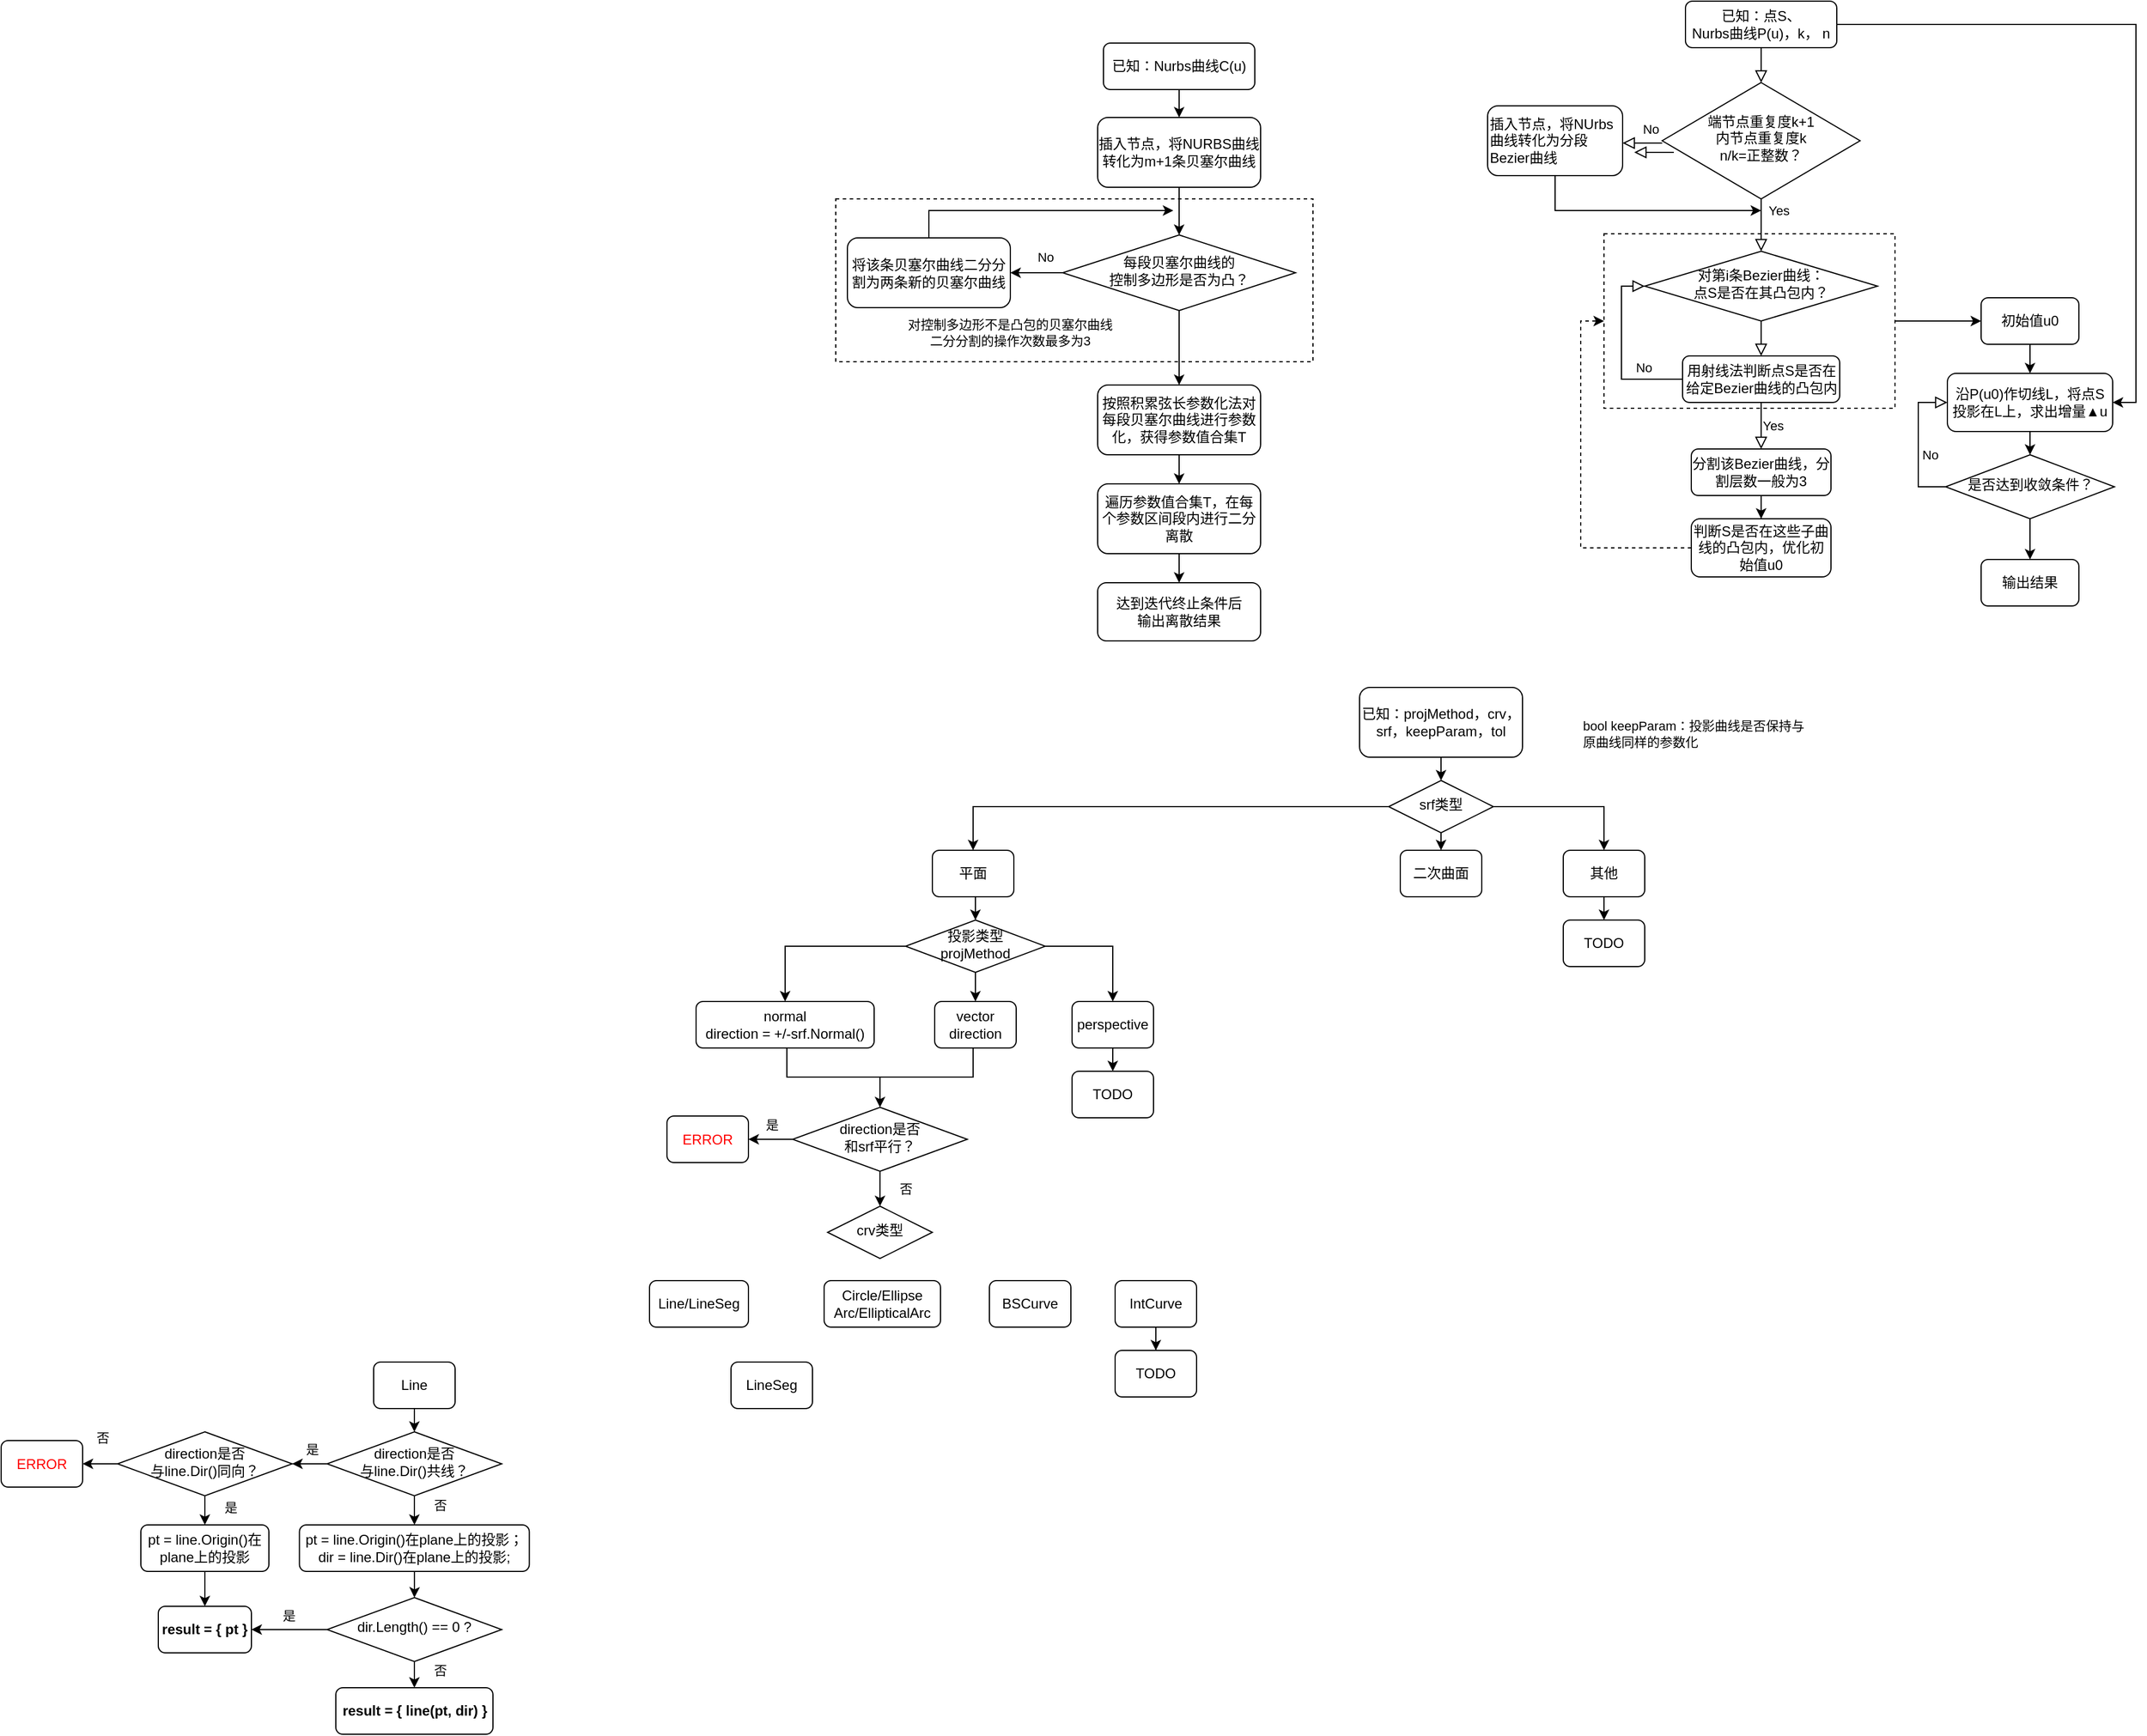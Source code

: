 <mxfile version="21.6.1" type="github">
  <diagram id="C5RBs43oDa-KdzZeNtuy" name="Page-1">
    <mxGraphModel dx="3078" dy="754" grid="1" gridSize="10" guides="1" tooltips="1" connect="1" arrows="1" fold="1" page="1" pageScale="1" pageWidth="827" pageHeight="1169" math="0" shadow="0">
      <root>
        <mxCell id="WIyWlLk6GJQsqaUBKTNV-0" />
        <mxCell id="WIyWlLk6GJQsqaUBKTNV-1" parent="WIyWlLk6GJQsqaUBKTNV-0" />
        <mxCell id="WIyWlLk6GJQsqaUBKTNV-2" value="" style="rounded=0;html=1;jettySize=auto;orthogonalLoop=1;fontSize=11;endArrow=block;endFill=0;endSize=8;strokeWidth=1;shadow=0;labelBackgroundColor=none;edgeStyle=orthogonalEdgeStyle;" parent="WIyWlLk6GJQsqaUBKTNV-1" source="WIyWlLk6GJQsqaUBKTNV-3" target="WIyWlLk6GJQsqaUBKTNV-6" edge="1">
          <mxGeometry relative="1" as="geometry" />
        </mxCell>
        <mxCell id="XZnrxidHfEG2WqIlhOVC-12" style="edgeStyle=orthogonalEdgeStyle;rounded=0;orthogonalLoop=1;jettySize=auto;html=1;exitX=1;exitY=0.5;exitDx=0;exitDy=0;entryX=1;entryY=0.5;entryDx=0;entryDy=0;" parent="WIyWlLk6GJQsqaUBKTNV-1" source="WIyWlLk6GJQsqaUBKTNV-3" target="XZnrxidHfEG2WqIlhOVC-11" edge="1">
          <mxGeometry relative="1" as="geometry" />
        </mxCell>
        <mxCell id="WIyWlLk6GJQsqaUBKTNV-3" value="已知：点S、&lt;br&gt;Nurbs曲线P(u)，k， n" style="rounded=1;whiteSpace=wrap;html=1;fontSize=12;glass=0;strokeWidth=1;shadow=0;" parent="WIyWlLk6GJQsqaUBKTNV-1" vertex="1">
          <mxGeometry x="150" y="80" width="130" height="40" as="geometry" />
        </mxCell>
        <mxCell id="WIyWlLk6GJQsqaUBKTNV-4" value="Yes" style="rounded=0;html=1;jettySize=auto;orthogonalLoop=1;fontSize=11;endArrow=block;endFill=0;endSize=8;strokeWidth=1;shadow=0;labelBackgroundColor=none;edgeStyle=orthogonalEdgeStyle;" parent="WIyWlLk6GJQsqaUBKTNV-1" source="WIyWlLk6GJQsqaUBKTNV-6" target="WIyWlLk6GJQsqaUBKTNV-10" edge="1">
          <mxGeometry x="-0.556" y="15" relative="1" as="geometry">
            <mxPoint as="offset" />
          </mxGeometry>
        </mxCell>
        <mxCell id="WIyWlLk6GJQsqaUBKTNV-5" value="No" style="edgeStyle=orthogonalEdgeStyle;rounded=0;html=1;jettySize=auto;orthogonalLoop=1;fontSize=11;endArrow=block;endFill=0;endSize=8;strokeWidth=1;shadow=0;labelBackgroundColor=none;" parent="WIyWlLk6GJQsqaUBKTNV-1" edge="1">
          <mxGeometry x="1" y="506" relative="1" as="geometry">
            <mxPoint x="-496" y="-408" as="offset" />
            <mxPoint x="130" y="202" as="sourcePoint" />
            <mxPoint x="96" y="202" as="targetPoint" />
          </mxGeometry>
        </mxCell>
        <mxCell id="WIyWlLk6GJQsqaUBKTNV-6" value="端节点重复度k+1&lt;br&gt;内节点重复度k&lt;br&gt;n/k=正整数？" style="rhombus;whiteSpace=wrap;html=1;shadow=0;fontFamily=Helvetica;fontSize=12;align=center;strokeWidth=1;spacing=6;spacingTop=-4;" parent="WIyWlLk6GJQsqaUBKTNV-1" vertex="1">
          <mxGeometry x="130" y="150" width="170" height="100" as="geometry" />
        </mxCell>
        <mxCell id="XZnrxidHfEG2WqIlhOVC-3" style="edgeStyle=orthogonalEdgeStyle;rounded=0;orthogonalLoop=1;jettySize=auto;html=1;exitX=0.5;exitY=1;exitDx=0;exitDy=0;" parent="WIyWlLk6GJQsqaUBKTNV-1" source="WIyWlLk6GJQsqaUBKTNV-7" edge="1">
          <mxGeometry relative="1" as="geometry">
            <mxPoint x="215" y="260" as="targetPoint" />
            <Array as="points">
              <mxPoint x="38" y="260" />
            </Array>
          </mxGeometry>
        </mxCell>
        <mxCell id="WIyWlLk6GJQsqaUBKTNV-7" value="插入节点，将NUrbs曲线转化为分段Bezier曲线" style="rounded=1;whiteSpace=wrap;html=1;fontSize=12;glass=0;strokeWidth=1;shadow=0;align=left;" parent="WIyWlLk6GJQsqaUBKTNV-1" vertex="1">
          <mxGeometry x="-20" y="170" width="116" height="60" as="geometry" />
        </mxCell>
        <mxCell id="WIyWlLk6GJQsqaUBKTNV-8" value="" style="rounded=0;html=1;jettySize=auto;orthogonalLoop=1;fontSize=11;endArrow=block;endFill=0;endSize=8;strokeWidth=1;shadow=0;labelBackgroundColor=none;edgeStyle=orthogonalEdgeStyle;" parent="WIyWlLk6GJQsqaUBKTNV-1" source="WIyWlLk6GJQsqaUBKTNV-10" target="WIyWlLk6GJQsqaUBKTNV-11" edge="1">
          <mxGeometry x="0.333" y="20" relative="1" as="geometry">
            <mxPoint as="offset" />
          </mxGeometry>
        </mxCell>
        <mxCell id="WIyWlLk6GJQsqaUBKTNV-9" value="Yes" style="edgeStyle=orthogonalEdgeStyle;rounded=0;html=1;jettySize=auto;orthogonalLoop=1;fontSize=11;endArrow=block;endFill=0;endSize=8;strokeWidth=1;shadow=0;labelBackgroundColor=none;exitX=0.5;exitY=1;exitDx=0;exitDy=0;" parent="WIyWlLk6GJQsqaUBKTNV-1" source="WIyWlLk6GJQsqaUBKTNV-11" target="WIyWlLk6GJQsqaUBKTNV-12" edge="1">
          <mxGeometry y="10" relative="1" as="geometry">
            <mxPoint as="offset" />
            <mxPoint x="299.97" y="435" as="sourcePoint" />
          </mxGeometry>
        </mxCell>
        <mxCell id="WIyWlLk6GJQsqaUBKTNV-10" value="对第i条Bezier曲线：&lt;br&gt;点S是否在其凸包内？" style="rhombus;whiteSpace=wrap;html=1;shadow=0;fontFamily=Helvetica;fontSize=12;align=center;strokeWidth=1;spacing=6;spacingTop=-4;" parent="WIyWlLk6GJQsqaUBKTNV-1" vertex="1">
          <mxGeometry x="115" y="295" width="200" height="60" as="geometry" />
        </mxCell>
        <mxCell id="WIyWlLk6GJQsqaUBKTNV-11" value="用射线法判断点S是否在给定Bezier曲线的凸包内" style="rounded=1;whiteSpace=wrap;html=1;fontSize=12;glass=0;strokeWidth=1;shadow=0;" parent="WIyWlLk6GJQsqaUBKTNV-1" vertex="1">
          <mxGeometry x="147.5" y="385" width="135" height="40" as="geometry" />
        </mxCell>
        <mxCell id="XZnrxidHfEG2WqIlhOVC-6" value="" style="edgeStyle=orthogonalEdgeStyle;rounded=0;orthogonalLoop=1;jettySize=auto;html=1;" parent="WIyWlLk6GJQsqaUBKTNV-1" source="WIyWlLk6GJQsqaUBKTNV-12" target="XZnrxidHfEG2WqIlhOVC-4" edge="1">
          <mxGeometry relative="1" as="geometry" />
        </mxCell>
        <mxCell id="WIyWlLk6GJQsqaUBKTNV-12" value="分割该Bezier曲线，分割层数一般为3" style="rounded=1;whiteSpace=wrap;html=1;fontSize=12;glass=0;strokeWidth=1;shadow=0;" parent="WIyWlLk6GJQsqaUBKTNV-1" vertex="1">
          <mxGeometry x="155" y="465" width="120" height="40" as="geometry" />
        </mxCell>
        <mxCell id="XZnrxidHfEG2WqIlhOVC-1" value="No" style="edgeStyle=orthogonalEdgeStyle;rounded=0;html=1;jettySize=auto;orthogonalLoop=1;fontSize=11;endArrow=block;endFill=0;endSize=8;strokeWidth=1;shadow=0;labelBackgroundColor=none;exitX=0;exitY=0.5;exitDx=0;exitDy=0;entryX=0;entryY=0.5;entryDx=0;entryDy=0;" parent="WIyWlLk6GJQsqaUBKTNV-1" source="WIyWlLk6GJQsqaUBKTNV-11" target="WIyWlLk6GJQsqaUBKTNV-10" edge="1">
          <mxGeometry x="-0.555" y="-10" relative="1" as="geometry">
            <mxPoint as="offset" />
            <mxPoint x="119.97" y="385" as="sourcePoint" />
            <mxPoint x="175.97" y="385" as="targetPoint" />
          </mxGeometry>
        </mxCell>
        <mxCell id="XZnrxidHfEG2WqIlhOVC-8" style="edgeStyle=orthogonalEdgeStyle;rounded=0;orthogonalLoop=1;jettySize=auto;html=1;exitX=0;exitY=0.5;exitDx=0;exitDy=0;entryX=0;entryY=0.5;entryDx=0;entryDy=0;dashed=1;" parent="WIyWlLk6GJQsqaUBKTNV-1" source="XZnrxidHfEG2WqIlhOVC-4" target="XZnrxidHfEG2WqIlhOVC-7" edge="1">
          <mxGeometry relative="1" as="geometry" />
        </mxCell>
        <mxCell id="XZnrxidHfEG2WqIlhOVC-4" value="判断S是否在这些子曲线的凸包内，优化初始值u0" style="rounded=1;whiteSpace=wrap;html=1;fontSize=12;glass=0;strokeWidth=1;shadow=0;" parent="WIyWlLk6GJQsqaUBKTNV-1" vertex="1">
          <mxGeometry x="155" y="525" width="120" height="50" as="geometry" />
        </mxCell>
        <mxCell id="XZnrxidHfEG2WqIlhOVC-10" value="" style="edgeStyle=orthogonalEdgeStyle;rounded=0;orthogonalLoop=1;jettySize=auto;html=1;" parent="WIyWlLk6GJQsqaUBKTNV-1" source="XZnrxidHfEG2WqIlhOVC-7" target="XZnrxidHfEG2WqIlhOVC-9" edge="1">
          <mxGeometry relative="1" as="geometry" />
        </mxCell>
        <mxCell id="XZnrxidHfEG2WqIlhOVC-7" value="" style="rounded=0;whiteSpace=wrap;html=1;fillColor=none;dashed=1;" parent="WIyWlLk6GJQsqaUBKTNV-1" vertex="1">
          <mxGeometry x="80" y="280" width="250" height="150" as="geometry" />
        </mxCell>
        <mxCell id="XZnrxidHfEG2WqIlhOVC-13" style="edgeStyle=orthogonalEdgeStyle;rounded=0;orthogonalLoop=1;jettySize=auto;html=1;exitX=0.5;exitY=1;exitDx=0;exitDy=0;entryX=0.5;entryY=0;entryDx=0;entryDy=0;" parent="WIyWlLk6GJQsqaUBKTNV-1" source="XZnrxidHfEG2WqIlhOVC-9" target="XZnrxidHfEG2WqIlhOVC-11" edge="1">
          <mxGeometry relative="1" as="geometry" />
        </mxCell>
        <mxCell id="XZnrxidHfEG2WqIlhOVC-9" value="初始值u0" style="rounded=1;whiteSpace=wrap;html=1;fontSize=12;glass=0;strokeWidth=1;shadow=0;" parent="WIyWlLk6GJQsqaUBKTNV-1" vertex="1">
          <mxGeometry x="404" y="335" width="84" height="40" as="geometry" />
        </mxCell>
        <mxCell id="XZnrxidHfEG2WqIlhOVC-15" style="edgeStyle=orthogonalEdgeStyle;rounded=0;orthogonalLoop=1;jettySize=auto;html=1;exitX=0.5;exitY=1;exitDx=0;exitDy=0;entryX=0.5;entryY=0;entryDx=0;entryDy=0;" parent="WIyWlLk6GJQsqaUBKTNV-1" source="XZnrxidHfEG2WqIlhOVC-11" target="XZnrxidHfEG2WqIlhOVC-14" edge="1">
          <mxGeometry relative="1" as="geometry" />
        </mxCell>
        <mxCell id="XZnrxidHfEG2WqIlhOVC-11" value="沿P(u0)作切线L，将点S投影在L上，求出增量▲u" style="rounded=1;whiteSpace=wrap;html=1;fontSize=12;glass=0;strokeWidth=1;shadow=0;" parent="WIyWlLk6GJQsqaUBKTNV-1" vertex="1">
          <mxGeometry x="375" y="400" width="142" height="50" as="geometry" />
        </mxCell>
        <mxCell id="XZnrxidHfEG2WqIlhOVC-19" value="" style="edgeStyle=orthogonalEdgeStyle;rounded=0;orthogonalLoop=1;jettySize=auto;html=1;" parent="WIyWlLk6GJQsqaUBKTNV-1" source="XZnrxidHfEG2WqIlhOVC-14" target="XZnrxidHfEG2WqIlhOVC-18" edge="1">
          <mxGeometry relative="1" as="geometry" />
        </mxCell>
        <mxCell id="XZnrxidHfEG2WqIlhOVC-14" value="是否达到收敛条件？" style="rhombus;whiteSpace=wrap;html=1;shadow=0;fontFamily=Helvetica;fontSize=12;align=center;strokeWidth=1;spacing=6;spacingTop=-4;" parent="WIyWlLk6GJQsqaUBKTNV-1" vertex="1">
          <mxGeometry x="373.5" y="470" width="145" height="55" as="geometry" />
        </mxCell>
        <mxCell id="XZnrxidHfEG2WqIlhOVC-17" value="No" style="edgeStyle=orthogonalEdgeStyle;rounded=0;html=1;jettySize=auto;orthogonalLoop=1;fontSize=11;endArrow=block;endFill=0;endSize=8;strokeWidth=1;shadow=0;labelBackgroundColor=none;exitX=0;exitY=0.5;exitDx=0;exitDy=0;entryX=0;entryY=0.5;entryDx=0;entryDy=0;" parent="WIyWlLk6GJQsqaUBKTNV-1" source="XZnrxidHfEG2WqIlhOVC-14" target="XZnrxidHfEG2WqIlhOVC-11" edge="1">
          <mxGeometry x="-0.157" y="-10" relative="1" as="geometry">
            <mxPoint as="offset" />
            <mxPoint x="424" y="230" as="sourcePoint" />
            <mxPoint x="390" y="230" as="targetPoint" />
            <Array as="points">
              <mxPoint x="350" y="497" />
              <mxPoint x="350" y="425" />
            </Array>
          </mxGeometry>
        </mxCell>
        <mxCell id="XZnrxidHfEG2WqIlhOVC-18" value="输出结果" style="rounded=1;whiteSpace=wrap;html=1;fontSize=12;glass=0;strokeWidth=1;shadow=0;" parent="WIyWlLk6GJQsqaUBKTNV-1" vertex="1">
          <mxGeometry x="404" y="560" width="84" height="40" as="geometry" />
        </mxCell>
        <mxCell id="uBomitbFG4ltec037NGh-8" value="" style="edgeStyle=orthogonalEdgeStyle;rounded=0;orthogonalLoop=1;jettySize=auto;html=1;" parent="WIyWlLk6GJQsqaUBKTNV-1" source="uBomitbFG4ltec037NGh-0" target="uBomitbFG4ltec037NGh-1" edge="1">
          <mxGeometry relative="1" as="geometry" />
        </mxCell>
        <mxCell id="uBomitbFG4ltec037NGh-0" value="已知：Nurbs曲线C(u)" style="rounded=1;whiteSpace=wrap;html=1;fontSize=12;glass=0;strokeWidth=1;shadow=0;" parent="WIyWlLk6GJQsqaUBKTNV-1" vertex="1">
          <mxGeometry x="-350" y="116" width="130" height="40" as="geometry" />
        </mxCell>
        <mxCell id="uBomitbFG4ltec037NGh-6" value="" style="edgeStyle=orthogonalEdgeStyle;rounded=0;orthogonalLoop=1;jettySize=auto;html=1;" parent="WIyWlLk6GJQsqaUBKTNV-1" source="uBomitbFG4ltec037NGh-1" target="uBomitbFG4ltec037NGh-3" edge="1">
          <mxGeometry relative="1" as="geometry" />
        </mxCell>
        <mxCell id="uBomitbFG4ltec037NGh-1" value="插入节点，将NURBS曲线转化为m+1条贝塞尔曲线" style="rounded=1;whiteSpace=wrap;html=1;fontSize=12;glass=0;strokeWidth=1;shadow=0;" parent="WIyWlLk6GJQsqaUBKTNV-1" vertex="1">
          <mxGeometry x="-355" y="180" width="140" height="60" as="geometry" />
        </mxCell>
        <mxCell id="uBomitbFG4ltec037NGh-11" value="" style="edgeStyle=orthogonalEdgeStyle;rounded=0;orthogonalLoop=1;jettySize=auto;html=1;" parent="WIyWlLk6GJQsqaUBKTNV-1" source="uBomitbFG4ltec037NGh-3" target="uBomitbFG4ltec037NGh-10" edge="1">
          <mxGeometry relative="1" as="geometry" />
        </mxCell>
        <mxCell id="uBomitbFG4ltec037NGh-16" value="" style="edgeStyle=orthogonalEdgeStyle;rounded=0;orthogonalLoop=1;jettySize=auto;html=1;" parent="WIyWlLk6GJQsqaUBKTNV-1" source="uBomitbFG4ltec037NGh-3" target="uBomitbFG4ltec037NGh-15" edge="1">
          <mxGeometry relative="1" as="geometry" />
        </mxCell>
        <mxCell id="uBomitbFG4ltec037NGh-3" value="每段贝塞尔曲线的&lt;br&gt;控制多边形是否为凸？" style="rhombus;whiteSpace=wrap;html=1;shadow=0;fontFamily=Helvetica;fontSize=12;align=center;strokeWidth=1;spacing=6;spacingTop=-4;" parent="WIyWlLk6GJQsqaUBKTNV-1" vertex="1">
          <mxGeometry x="-385" y="281" width="200" height="65" as="geometry" />
        </mxCell>
        <mxCell id="uBomitbFG4ltec037NGh-9" value="No" style="edgeStyle=orthogonalEdgeStyle;rounded=0;html=1;jettySize=auto;orthogonalLoop=1;fontSize=11;endArrow=block;endFill=0;endSize=8;strokeWidth=1;shadow=0;labelBackgroundColor=none;" parent="WIyWlLk6GJQsqaUBKTNV-1" edge="1">
          <mxGeometry x="0.176" y="-20" relative="1" as="geometry">
            <mxPoint as="offset" />
            <mxPoint x="140" y="210" as="sourcePoint" />
            <mxPoint x="106" y="210" as="targetPoint" />
          </mxGeometry>
        </mxCell>
        <mxCell id="uBomitbFG4ltec037NGh-13" style="edgeStyle=orthogonalEdgeStyle;rounded=0;orthogonalLoop=1;jettySize=auto;html=1;exitX=0.5;exitY=0;exitDx=0;exitDy=0;" parent="WIyWlLk6GJQsqaUBKTNV-1" source="uBomitbFG4ltec037NGh-10" edge="1">
          <mxGeometry relative="1" as="geometry">
            <mxPoint x="-290" y="260" as="targetPoint" />
            <Array as="points">
              <mxPoint x="-500" y="260" />
            </Array>
          </mxGeometry>
        </mxCell>
        <mxCell id="uBomitbFG4ltec037NGh-10" value="将该条贝塞尔曲线二分分割为两条新的贝塞尔曲线" style="rounded=1;whiteSpace=wrap;html=1;fontSize=12;glass=0;strokeWidth=1;shadow=0;" parent="WIyWlLk6GJQsqaUBKTNV-1" vertex="1">
          <mxGeometry x="-570" y="283.5" width="140" height="60" as="geometry" />
        </mxCell>
        <mxCell id="uBomitbFG4ltec037NGh-18" value="" style="edgeStyle=orthogonalEdgeStyle;rounded=0;orthogonalLoop=1;jettySize=auto;html=1;" parent="WIyWlLk6GJQsqaUBKTNV-1" source="uBomitbFG4ltec037NGh-15" target="uBomitbFG4ltec037NGh-17" edge="1">
          <mxGeometry relative="1" as="geometry" />
        </mxCell>
        <mxCell id="uBomitbFG4ltec037NGh-15" value="按照积累弦长参数化法对每段贝塞尔曲线进行参数化，获得参数值合集T" style="rounded=1;whiteSpace=wrap;html=1;fontSize=12;glass=0;strokeWidth=1;shadow=0;" parent="WIyWlLk6GJQsqaUBKTNV-1" vertex="1">
          <mxGeometry x="-355" y="410" width="140" height="60" as="geometry" />
        </mxCell>
        <mxCell id="uBomitbFG4ltec037NGh-20" value="" style="edgeStyle=orthogonalEdgeStyle;rounded=0;orthogonalLoop=1;jettySize=auto;html=1;" parent="WIyWlLk6GJQsqaUBKTNV-1" source="uBomitbFG4ltec037NGh-17" target="uBomitbFG4ltec037NGh-19" edge="1">
          <mxGeometry relative="1" as="geometry" />
        </mxCell>
        <mxCell id="uBomitbFG4ltec037NGh-17" value="遍历参数值合集T，在每个参数区间段内进行二分离散" style="rounded=1;whiteSpace=wrap;html=1;fontSize=12;glass=0;strokeWidth=1;shadow=0;" parent="WIyWlLk6GJQsqaUBKTNV-1" vertex="1">
          <mxGeometry x="-355" y="495" width="140" height="60" as="geometry" />
        </mxCell>
        <mxCell id="uBomitbFG4ltec037NGh-19" value="达到迭代终止条件后&lt;br&gt;输出离散结果" style="rounded=1;whiteSpace=wrap;html=1;fontSize=12;glass=0;strokeWidth=1;shadow=0;" parent="WIyWlLk6GJQsqaUBKTNV-1" vertex="1">
          <mxGeometry x="-355" y="580" width="140" height="50" as="geometry" />
        </mxCell>
        <mxCell id="uBomitbFG4ltec037NGh-21" value="" style="rounded=0;whiteSpace=wrap;html=1;fillColor=none;dashed=1;" parent="WIyWlLk6GJQsqaUBKTNV-1" vertex="1">
          <mxGeometry x="-580" y="250" width="410" height="140" as="geometry" />
        </mxCell>
        <mxCell id="uBomitbFG4ltec037NGh-22" value="&lt;font style=&quot;font-size: 11px;&quot;&gt;对控制多边形不是凸包的贝塞尔曲线&lt;br&gt;二分分割的操作次数最多为3&lt;/font&gt;" style="rounded=0;whiteSpace=wrap;html=1;gradientColor=default;fillColor=none;strokeColor=none;fontSize=9;" parent="WIyWlLk6GJQsqaUBKTNV-1" vertex="1">
          <mxGeometry x="-530" y="335" width="200" height="60" as="geometry" />
        </mxCell>
        <mxCell id="AzQNed1N8ElNNBdo4Fju-8" style="edgeStyle=orthogonalEdgeStyle;rounded=0;orthogonalLoop=1;jettySize=auto;html=1;exitX=0.5;exitY=1;exitDx=0;exitDy=0;entryX=0.5;entryY=0;entryDx=0;entryDy=0;" edge="1" parent="WIyWlLk6GJQsqaUBKTNV-1" source="AzQNed1N8ElNNBdo4Fju-0" target="AzQNed1N8ElNNBdo4Fju-7">
          <mxGeometry relative="1" as="geometry" />
        </mxCell>
        <mxCell id="AzQNed1N8ElNNBdo4Fju-0" value="&lt;div style=&quot;&quot;&gt;&lt;span style=&quot;background-color: initial;&quot;&gt;已知：projMethod，crv，srf，keepParam，tol&lt;/span&gt;&lt;/div&gt;" style="rounded=1;whiteSpace=wrap;html=1;fontSize=12;glass=0;strokeWidth=1;shadow=0;align=center;" vertex="1" parent="WIyWlLk6GJQsqaUBKTNV-1">
          <mxGeometry x="-130" y="670" width="140" height="60" as="geometry" />
        </mxCell>
        <mxCell id="AzQNed1N8ElNNBdo4Fju-2" value="&lt;span style=&quot;font-size: 11px;&quot;&gt;bool keepParam：投影曲线是否保持与原曲线同样的参数化&lt;/span&gt;" style="rounded=0;whiteSpace=wrap;html=1;gradientColor=default;fillColor=none;strokeColor=none;fontSize=9;align=left;" vertex="1" parent="WIyWlLk6GJQsqaUBKTNV-1">
          <mxGeometry x="60" y="690" width="200" height="40" as="geometry" />
        </mxCell>
        <mxCell id="AzQNed1N8ElNNBdo4Fju-22" style="edgeStyle=orthogonalEdgeStyle;rounded=0;orthogonalLoop=1;jettySize=auto;html=1;entryX=0.5;entryY=0;entryDx=0;entryDy=0;" edge="1" parent="WIyWlLk6GJQsqaUBKTNV-1" source="AzQNed1N8ElNNBdo4Fju-7" target="AzQNed1N8ElNNBdo4Fju-11">
          <mxGeometry relative="1" as="geometry" />
        </mxCell>
        <mxCell id="AzQNed1N8ElNNBdo4Fju-23" style="edgeStyle=orthogonalEdgeStyle;rounded=0;orthogonalLoop=1;jettySize=auto;html=1;exitX=0.5;exitY=1;exitDx=0;exitDy=0;entryX=0.5;entryY=0;entryDx=0;entryDy=0;" edge="1" parent="WIyWlLk6GJQsqaUBKTNV-1" source="AzQNed1N8ElNNBdo4Fju-7" target="AzQNed1N8ElNNBdo4Fju-12">
          <mxGeometry relative="1" as="geometry" />
        </mxCell>
        <mxCell id="AzQNed1N8ElNNBdo4Fju-24" style="edgeStyle=orthogonalEdgeStyle;rounded=0;orthogonalLoop=1;jettySize=auto;html=1;exitX=1;exitY=0.5;exitDx=0;exitDy=0;entryX=0.5;entryY=0;entryDx=0;entryDy=0;" edge="1" parent="WIyWlLk6GJQsqaUBKTNV-1" source="AzQNed1N8ElNNBdo4Fju-7" target="AzQNed1N8ElNNBdo4Fju-13">
          <mxGeometry relative="1" as="geometry" />
        </mxCell>
        <mxCell id="AzQNed1N8ElNNBdo4Fju-7" value="srf类型" style="rhombus;whiteSpace=wrap;html=1;shadow=0;fontFamily=Helvetica;fontSize=12;align=center;strokeWidth=1;spacing=6;spacingTop=-4;" vertex="1" parent="WIyWlLk6GJQsqaUBKTNV-1">
          <mxGeometry x="-105" y="750" width="90" height="45" as="geometry" />
        </mxCell>
        <mxCell id="AzQNed1N8ElNNBdo4Fju-21" style="edgeStyle=orthogonalEdgeStyle;rounded=0;orthogonalLoop=1;jettySize=auto;html=1;exitX=0.5;exitY=1;exitDx=0;exitDy=0;entryX=0.5;entryY=0;entryDx=0;entryDy=0;" edge="1" parent="WIyWlLk6GJQsqaUBKTNV-1" source="AzQNed1N8ElNNBdo4Fju-11" target="AzQNed1N8ElNNBdo4Fju-14">
          <mxGeometry relative="1" as="geometry" />
        </mxCell>
        <mxCell id="AzQNed1N8ElNNBdo4Fju-11" value="平面" style="rounded=1;whiteSpace=wrap;html=1;fontSize=12;glass=0;strokeWidth=1;shadow=0;" vertex="1" parent="WIyWlLk6GJQsqaUBKTNV-1">
          <mxGeometry x="-497" y="810" width="70" height="40" as="geometry" />
        </mxCell>
        <mxCell id="AzQNed1N8ElNNBdo4Fju-12" value="二次曲面" style="rounded=1;whiteSpace=wrap;html=1;fontSize=12;glass=0;strokeWidth=1;shadow=0;" vertex="1" parent="WIyWlLk6GJQsqaUBKTNV-1">
          <mxGeometry x="-95" y="810" width="70" height="40" as="geometry" />
        </mxCell>
        <mxCell id="AzQNed1N8ElNNBdo4Fju-31" style="edgeStyle=orthogonalEdgeStyle;rounded=0;orthogonalLoop=1;jettySize=auto;html=1;exitX=0.5;exitY=1;exitDx=0;exitDy=0;entryX=0.5;entryY=0;entryDx=0;entryDy=0;" edge="1" parent="WIyWlLk6GJQsqaUBKTNV-1" source="AzQNed1N8ElNNBdo4Fju-13" target="AzQNed1N8ElNNBdo4Fju-30">
          <mxGeometry relative="1" as="geometry" />
        </mxCell>
        <mxCell id="AzQNed1N8ElNNBdo4Fju-13" value="其他" style="rounded=1;whiteSpace=wrap;html=1;fontSize=12;glass=0;strokeWidth=1;shadow=0;" vertex="1" parent="WIyWlLk6GJQsqaUBKTNV-1">
          <mxGeometry x="45" y="810" width="70" height="40" as="geometry" />
        </mxCell>
        <mxCell id="AzQNed1N8ElNNBdo4Fju-25" style="edgeStyle=orthogonalEdgeStyle;rounded=0;orthogonalLoop=1;jettySize=auto;html=1;exitX=0.5;exitY=1;exitDx=0;exitDy=0;entryX=0.5;entryY=0;entryDx=0;entryDy=0;" edge="1" parent="WIyWlLk6GJQsqaUBKTNV-1" source="AzQNed1N8ElNNBdo4Fju-14" target="AzQNed1N8ElNNBdo4Fju-16">
          <mxGeometry relative="1" as="geometry" />
        </mxCell>
        <mxCell id="AzQNed1N8ElNNBdo4Fju-26" style="edgeStyle=orthogonalEdgeStyle;rounded=0;orthogonalLoop=1;jettySize=auto;html=1;exitX=0;exitY=0.5;exitDx=0;exitDy=0;entryX=0.5;entryY=0;entryDx=0;entryDy=0;" edge="1" parent="WIyWlLk6GJQsqaUBKTNV-1" source="AzQNed1N8ElNNBdo4Fju-14" target="AzQNed1N8ElNNBdo4Fju-15">
          <mxGeometry relative="1" as="geometry" />
        </mxCell>
        <mxCell id="AzQNed1N8ElNNBdo4Fju-27" style="edgeStyle=orthogonalEdgeStyle;rounded=0;orthogonalLoop=1;jettySize=auto;html=1;exitX=1;exitY=0.5;exitDx=0;exitDy=0;entryX=0.5;entryY=0;entryDx=0;entryDy=0;" edge="1" parent="WIyWlLk6GJQsqaUBKTNV-1" source="AzQNed1N8ElNNBdo4Fju-14" target="AzQNed1N8ElNNBdo4Fju-17">
          <mxGeometry relative="1" as="geometry" />
        </mxCell>
        <mxCell id="AzQNed1N8ElNNBdo4Fju-14" value="投影类型&lt;br&gt;projMethod" style="rhombus;whiteSpace=wrap;html=1;shadow=0;fontFamily=Helvetica;fontSize=12;align=center;strokeWidth=1;spacing=6;spacingTop=-4;" vertex="1" parent="WIyWlLk6GJQsqaUBKTNV-1">
          <mxGeometry x="-520" y="870" width="120" height="45" as="geometry" />
        </mxCell>
        <mxCell id="AzQNed1N8ElNNBdo4Fju-15" value="normal&lt;br&gt;direction = +/-srf.Normal()" style="rounded=1;whiteSpace=wrap;html=1;fontSize=12;glass=0;strokeWidth=1;shadow=0;" vertex="1" parent="WIyWlLk6GJQsqaUBKTNV-1">
          <mxGeometry x="-700" y="940" width="153" height="40" as="geometry" />
        </mxCell>
        <mxCell id="AzQNed1N8ElNNBdo4Fju-16" value="vector&lt;br&gt;direction" style="rounded=1;whiteSpace=wrap;html=1;fontSize=12;glass=0;strokeWidth=1;shadow=0;" vertex="1" parent="WIyWlLk6GJQsqaUBKTNV-1">
          <mxGeometry x="-495" y="940" width="70" height="40" as="geometry" />
        </mxCell>
        <mxCell id="AzQNed1N8ElNNBdo4Fju-29" style="edgeStyle=orthogonalEdgeStyle;rounded=0;orthogonalLoop=1;jettySize=auto;html=1;exitX=0.5;exitY=1;exitDx=0;exitDy=0;entryX=0.5;entryY=0;entryDx=0;entryDy=0;" edge="1" parent="WIyWlLk6GJQsqaUBKTNV-1" source="AzQNed1N8ElNNBdo4Fju-17" target="AzQNed1N8ElNNBdo4Fju-28">
          <mxGeometry relative="1" as="geometry" />
        </mxCell>
        <mxCell id="AzQNed1N8ElNNBdo4Fju-17" value="perspective" style="rounded=1;whiteSpace=wrap;html=1;fontSize=12;glass=0;strokeWidth=1;shadow=0;" vertex="1" parent="WIyWlLk6GJQsqaUBKTNV-1">
          <mxGeometry x="-377" y="940" width="70" height="40" as="geometry" />
        </mxCell>
        <mxCell id="AzQNed1N8ElNNBdo4Fju-28" value="TODO" style="rounded=1;whiteSpace=wrap;html=1;fontSize=12;glass=0;strokeWidth=1;shadow=0;" vertex="1" parent="WIyWlLk6GJQsqaUBKTNV-1">
          <mxGeometry x="-377" y="1000" width="70" height="40" as="geometry" />
        </mxCell>
        <mxCell id="AzQNed1N8ElNNBdo4Fju-30" value="TODO" style="rounded=1;whiteSpace=wrap;html=1;fontSize=12;glass=0;strokeWidth=1;shadow=0;" vertex="1" parent="WIyWlLk6GJQsqaUBKTNV-1">
          <mxGeometry x="45" y="870" width="70" height="40" as="geometry" />
        </mxCell>
        <mxCell id="AzQNed1N8ElNNBdo4Fju-39" style="edgeStyle=orthogonalEdgeStyle;rounded=0;orthogonalLoop=1;jettySize=auto;html=1;exitX=0;exitY=0.5;exitDx=0;exitDy=0;exitPerimeter=0;entryX=0.5;entryY=0;entryDx=0;entryDy=0;" edge="1" parent="WIyWlLk6GJQsqaUBKTNV-1" source="AzQNed1N8ElNNBdo4Fju-32" target="AzQNed1N8ElNNBdo4Fju-33">
          <mxGeometry relative="1" as="geometry" />
        </mxCell>
        <mxCell id="AzQNed1N8ElNNBdo4Fju-32" value="" style="strokeWidth=1;html=1;shape=mxgraph.flowchart.annotation_2;align=left;labelPosition=right;pointerEvents=1;rotation=-90;" vertex="1" parent="WIyWlLk6GJQsqaUBKTNV-1">
          <mxGeometry x="-567" y="925" width="50" height="160" as="geometry" />
        </mxCell>
        <mxCell id="AzQNed1N8ElNNBdo4Fju-36" value="" style="edgeStyle=orthogonalEdgeStyle;rounded=0;orthogonalLoop=1;jettySize=auto;html=1;" edge="1" parent="WIyWlLk6GJQsqaUBKTNV-1" source="AzQNed1N8ElNNBdo4Fju-33" target="AzQNed1N8ElNNBdo4Fju-35">
          <mxGeometry relative="1" as="geometry" />
        </mxCell>
        <mxCell id="AzQNed1N8ElNNBdo4Fju-41" value="" style="edgeStyle=orthogonalEdgeStyle;rounded=0;orthogonalLoop=1;jettySize=auto;html=1;" edge="1" parent="WIyWlLk6GJQsqaUBKTNV-1" source="AzQNed1N8ElNNBdo4Fju-33" target="AzQNed1N8ElNNBdo4Fju-40">
          <mxGeometry relative="1" as="geometry" />
        </mxCell>
        <mxCell id="AzQNed1N8ElNNBdo4Fju-33" value="direction是否&lt;br&gt;和srf平行？" style="rhombus;whiteSpace=wrap;html=1;shadow=0;fontFamily=Helvetica;fontSize=12;align=center;strokeWidth=1;spacing=6;spacingTop=-4;" vertex="1" parent="WIyWlLk6GJQsqaUBKTNV-1">
          <mxGeometry x="-617" y="1031" width="150" height="55" as="geometry" />
        </mxCell>
        <mxCell id="AzQNed1N8ElNNBdo4Fju-35" value="&lt;font color=&quot;#ff0000&quot;&gt;ERROR&lt;/font&gt;" style="rounded=1;whiteSpace=wrap;html=1;fontSize=12;glass=0;strokeWidth=1;shadow=0;" vertex="1" parent="WIyWlLk6GJQsqaUBKTNV-1">
          <mxGeometry x="-725" y="1038.5" width="70" height="40" as="geometry" />
        </mxCell>
        <mxCell id="AzQNed1N8ElNNBdo4Fju-37" value="&lt;span style=&quot;font-size: 11px;&quot;&gt;是&lt;/span&gt;" style="rounded=0;whiteSpace=wrap;html=1;gradientColor=default;fillColor=none;strokeColor=none;fontSize=9;align=left;" vertex="1" parent="WIyWlLk6GJQsqaUBKTNV-1">
          <mxGeometry x="-642" y="1031" width="25" height="30" as="geometry" />
        </mxCell>
        <mxCell id="AzQNed1N8ElNNBdo4Fju-38" value="&lt;span style=&quot;font-size: 11px;&quot;&gt;否&lt;/span&gt;" style="rounded=0;whiteSpace=wrap;html=1;gradientColor=default;fillColor=none;strokeColor=none;fontSize=9;align=left;" vertex="1" parent="WIyWlLk6GJQsqaUBKTNV-1">
          <mxGeometry x="-527.5" y="1086" width="25" height="30" as="geometry" />
        </mxCell>
        <mxCell id="AzQNed1N8ElNNBdo4Fju-40" value="crv类型" style="rhombus;whiteSpace=wrap;html=1;shadow=0;fontFamily=Helvetica;fontSize=12;align=center;strokeWidth=1;spacing=6;spacingTop=-4;" vertex="1" parent="WIyWlLk6GJQsqaUBKTNV-1">
          <mxGeometry x="-587" y="1116" width="90" height="45" as="geometry" />
        </mxCell>
        <mxCell id="AzQNed1N8ElNNBdo4Fju-43" value="Line/LineSeg" style="rounded=1;whiteSpace=wrap;html=1;fontSize=12;glass=0;strokeWidth=1;shadow=0;" vertex="1" parent="WIyWlLk6GJQsqaUBKTNV-1">
          <mxGeometry x="-740" y="1180" width="85" height="40" as="geometry" />
        </mxCell>
        <mxCell id="AzQNed1N8ElNNBdo4Fju-44" value="Circle/Ellipse&lt;br&gt;Arc/EllipticalArc" style="rounded=1;whiteSpace=wrap;html=1;fontSize=12;glass=0;strokeWidth=1;shadow=0;" vertex="1" parent="WIyWlLk6GJQsqaUBKTNV-1">
          <mxGeometry x="-590" y="1180" width="100" height="40" as="geometry" />
        </mxCell>
        <mxCell id="AzQNed1N8ElNNBdo4Fju-45" value="BSCurve" style="rounded=1;whiteSpace=wrap;html=1;fontSize=12;glass=0;strokeWidth=1;shadow=0;" vertex="1" parent="WIyWlLk6GJQsqaUBKTNV-1">
          <mxGeometry x="-448" y="1180" width="70" height="40" as="geometry" />
        </mxCell>
        <mxCell id="AzQNed1N8ElNNBdo4Fju-48" value="" style="edgeStyle=orthogonalEdgeStyle;rounded=0;orthogonalLoop=1;jettySize=auto;html=1;" edge="1" parent="WIyWlLk6GJQsqaUBKTNV-1" source="AzQNed1N8ElNNBdo4Fju-46" target="AzQNed1N8ElNNBdo4Fju-47">
          <mxGeometry relative="1" as="geometry" />
        </mxCell>
        <mxCell id="AzQNed1N8ElNNBdo4Fju-46" value="IntCurve" style="rounded=1;whiteSpace=wrap;html=1;fontSize=12;glass=0;strokeWidth=1;shadow=0;" vertex="1" parent="WIyWlLk6GJQsqaUBKTNV-1">
          <mxGeometry x="-340" y="1180" width="70" height="40" as="geometry" />
        </mxCell>
        <mxCell id="AzQNed1N8ElNNBdo4Fju-47" value="TODO" style="rounded=1;whiteSpace=wrap;html=1;fontSize=12;glass=0;strokeWidth=1;shadow=0;" vertex="1" parent="WIyWlLk6GJQsqaUBKTNV-1">
          <mxGeometry x="-340" y="1240" width="70" height="40" as="geometry" />
        </mxCell>
        <mxCell id="AzQNed1N8ElNNBdo4Fju-75" style="edgeStyle=orthogonalEdgeStyle;rounded=0;orthogonalLoop=1;jettySize=auto;html=1;exitX=0.5;exitY=1;exitDx=0;exitDy=0;entryX=0.5;entryY=0;entryDx=0;entryDy=0;" edge="1" parent="WIyWlLk6GJQsqaUBKTNV-1" source="AzQNed1N8ElNNBdo4Fju-49" target="AzQNed1N8ElNNBdo4Fju-51">
          <mxGeometry relative="1" as="geometry" />
        </mxCell>
        <mxCell id="AzQNed1N8ElNNBdo4Fju-49" value="Line" style="rounded=1;whiteSpace=wrap;html=1;fontSize=12;glass=0;strokeWidth=1;shadow=0;" vertex="1" parent="WIyWlLk6GJQsqaUBKTNV-1">
          <mxGeometry x="-977" y="1250" width="70" height="40" as="geometry" />
        </mxCell>
        <mxCell id="AzQNed1N8ElNNBdo4Fju-50" value="LineSeg" style="rounded=1;whiteSpace=wrap;html=1;fontSize=12;glass=0;strokeWidth=1;shadow=0;" vertex="1" parent="WIyWlLk6GJQsqaUBKTNV-1">
          <mxGeometry x="-670" y="1250" width="70" height="40" as="geometry" />
        </mxCell>
        <mxCell id="AzQNed1N8ElNNBdo4Fju-53" value="" style="edgeStyle=orthogonalEdgeStyle;rounded=0;orthogonalLoop=1;jettySize=auto;html=1;" edge="1" parent="WIyWlLk6GJQsqaUBKTNV-1" source="AzQNed1N8ElNNBdo4Fju-51" target="AzQNed1N8ElNNBdo4Fju-52">
          <mxGeometry relative="1" as="geometry" />
        </mxCell>
        <mxCell id="AzQNed1N8ElNNBdo4Fju-63" value="" style="edgeStyle=orthogonalEdgeStyle;rounded=0;orthogonalLoop=1;jettySize=auto;html=1;" edge="1" parent="WIyWlLk6GJQsqaUBKTNV-1" source="AzQNed1N8ElNNBdo4Fju-51" target="AzQNed1N8ElNNBdo4Fju-61">
          <mxGeometry relative="1" as="geometry" />
        </mxCell>
        <mxCell id="AzQNed1N8ElNNBdo4Fju-51" value="direction是否&lt;br&gt;与line.Dir()共线？" style="rhombus;whiteSpace=wrap;html=1;shadow=0;fontFamily=Helvetica;fontSize=12;align=center;strokeWidth=1;spacing=6;spacingTop=-4;" vertex="1" parent="WIyWlLk6GJQsqaUBKTNV-1">
          <mxGeometry x="-1017" y="1310" width="150" height="55" as="geometry" />
        </mxCell>
        <mxCell id="AzQNed1N8ElNNBdo4Fju-56" value="" style="edgeStyle=orthogonalEdgeStyle;rounded=0;orthogonalLoop=1;jettySize=auto;html=1;" edge="1" parent="WIyWlLk6GJQsqaUBKTNV-1" source="AzQNed1N8ElNNBdo4Fju-52" target="AzQNed1N8ElNNBdo4Fju-55">
          <mxGeometry relative="1" as="geometry" />
        </mxCell>
        <mxCell id="AzQNed1N8ElNNBdo4Fju-59" value="" style="edgeStyle=orthogonalEdgeStyle;rounded=0;orthogonalLoop=1;jettySize=auto;html=1;" edge="1" parent="WIyWlLk6GJQsqaUBKTNV-1" source="AzQNed1N8ElNNBdo4Fju-52" target="AzQNed1N8ElNNBdo4Fju-58">
          <mxGeometry relative="1" as="geometry" />
        </mxCell>
        <mxCell id="AzQNed1N8ElNNBdo4Fju-52" value="direction是否&lt;br&gt;与line.Dir()同向？" style="rhombus;whiteSpace=wrap;html=1;shadow=0;fontFamily=Helvetica;fontSize=12;align=center;strokeWidth=1;spacing=6;spacingTop=-4;" vertex="1" parent="WIyWlLk6GJQsqaUBKTNV-1">
          <mxGeometry x="-1197" y="1310" width="150" height="55" as="geometry" />
        </mxCell>
        <mxCell id="AzQNed1N8ElNNBdo4Fju-54" value="&lt;span style=&quot;font-size: 11px;&quot;&gt;是&lt;/span&gt;" style="rounded=0;whiteSpace=wrap;html=1;gradientColor=default;fillColor=none;strokeColor=none;fontSize=9;align=left;" vertex="1" parent="WIyWlLk6GJQsqaUBKTNV-1">
          <mxGeometry x="-1037" y="1310" width="25" height="30" as="geometry" />
        </mxCell>
        <mxCell id="AzQNed1N8ElNNBdo4Fju-55" value="&lt;font color=&quot;#ff0000&quot;&gt;ERROR&lt;/font&gt;" style="rounded=1;whiteSpace=wrap;html=1;fontSize=12;glass=0;strokeWidth=1;shadow=0;" vertex="1" parent="WIyWlLk6GJQsqaUBKTNV-1">
          <mxGeometry x="-1297" y="1317.5" width="70" height="40" as="geometry" />
        </mxCell>
        <mxCell id="AzQNed1N8ElNNBdo4Fju-57" value="&lt;span style=&quot;font-size: 11px;&quot;&gt;否&lt;/span&gt;" style="rounded=0;whiteSpace=wrap;html=1;gradientColor=default;fillColor=none;strokeColor=none;fontSize=9;align=left;" vertex="1" parent="WIyWlLk6GJQsqaUBKTNV-1">
          <mxGeometry x="-1217" y="1300" width="25" height="30" as="geometry" />
        </mxCell>
        <mxCell id="AzQNed1N8ElNNBdo4Fju-66" value="" style="edgeStyle=orthogonalEdgeStyle;rounded=0;orthogonalLoop=1;jettySize=auto;html=1;" edge="1" parent="WIyWlLk6GJQsqaUBKTNV-1" source="AzQNed1N8ElNNBdo4Fju-58" target="AzQNed1N8ElNNBdo4Fju-62">
          <mxGeometry relative="1" as="geometry" />
        </mxCell>
        <mxCell id="AzQNed1N8ElNNBdo4Fju-58" value="pt = line.Origin()在&lt;br&gt;plane上的投影" style="rounded=1;whiteSpace=wrap;html=1;fontSize=12;glass=0;strokeWidth=1;shadow=0;" vertex="1" parent="WIyWlLk6GJQsqaUBKTNV-1">
          <mxGeometry x="-1177" y="1390" width="110" height="40" as="geometry" />
        </mxCell>
        <mxCell id="AzQNed1N8ElNNBdo4Fju-60" value="&lt;span style=&quot;font-size: 11px;&quot;&gt;是&lt;/span&gt;" style="rounded=0;whiteSpace=wrap;html=1;gradientColor=default;fillColor=none;strokeColor=none;fontSize=9;align=left;" vertex="1" parent="WIyWlLk6GJQsqaUBKTNV-1">
          <mxGeometry x="-1107" y="1360" width="25" height="30" as="geometry" />
        </mxCell>
        <mxCell id="AzQNed1N8ElNNBdo4Fju-69" value="" style="edgeStyle=orthogonalEdgeStyle;rounded=0;orthogonalLoop=1;jettySize=auto;html=1;" edge="1" parent="WIyWlLk6GJQsqaUBKTNV-1" source="AzQNed1N8ElNNBdo4Fju-61" target="AzQNed1N8ElNNBdo4Fju-65">
          <mxGeometry relative="1" as="geometry" />
        </mxCell>
        <mxCell id="AzQNed1N8ElNNBdo4Fju-61" value="pt = line.Origin()在plane上的投影；&lt;br&gt;dir = line.Dir()在plane上的投影;" style="rounded=1;whiteSpace=wrap;html=1;fontSize=12;glass=0;strokeWidth=1;shadow=0;" vertex="1" parent="WIyWlLk6GJQsqaUBKTNV-1">
          <mxGeometry x="-1040.75" y="1390" width="197.5" height="40" as="geometry" />
        </mxCell>
        <mxCell id="AzQNed1N8ElNNBdo4Fju-62" value="&lt;b&gt;result = { pt }&lt;/b&gt;" style="rounded=1;whiteSpace=wrap;html=1;fontSize=12;glass=0;strokeWidth=1;shadow=0;" vertex="1" parent="WIyWlLk6GJQsqaUBKTNV-1">
          <mxGeometry x="-1162" y="1460" width="80" height="40" as="geometry" />
        </mxCell>
        <mxCell id="AzQNed1N8ElNNBdo4Fju-64" value="&lt;span style=&quot;font-size: 11px;&quot;&gt;否&lt;/span&gt;" style="rounded=0;whiteSpace=wrap;html=1;gradientColor=default;fillColor=none;strokeColor=none;fontSize=9;align=left;" vertex="1" parent="WIyWlLk6GJQsqaUBKTNV-1">
          <mxGeometry x="-927" y="1357.5" width="25" height="30" as="geometry" />
        </mxCell>
        <mxCell id="AzQNed1N8ElNNBdo4Fju-67" value="" style="edgeStyle=orthogonalEdgeStyle;rounded=0;orthogonalLoop=1;jettySize=auto;html=1;" edge="1" parent="WIyWlLk6GJQsqaUBKTNV-1" source="AzQNed1N8ElNNBdo4Fju-65" target="AzQNed1N8ElNNBdo4Fju-62">
          <mxGeometry relative="1" as="geometry" />
        </mxCell>
        <mxCell id="AzQNed1N8ElNNBdo4Fju-71" value="" style="edgeStyle=orthogonalEdgeStyle;rounded=0;orthogonalLoop=1;jettySize=auto;html=1;" edge="1" parent="WIyWlLk6GJQsqaUBKTNV-1" source="AzQNed1N8ElNNBdo4Fju-65" target="AzQNed1N8ElNNBdo4Fju-70">
          <mxGeometry relative="1" as="geometry" />
        </mxCell>
        <mxCell id="AzQNed1N8ElNNBdo4Fju-65" value="dir.Length() == 0 ?" style="rhombus;whiteSpace=wrap;html=1;shadow=0;fontFamily=Helvetica;fontSize=12;align=center;strokeWidth=1;spacing=6;spacingTop=-4;" vertex="1" parent="WIyWlLk6GJQsqaUBKTNV-1">
          <mxGeometry x="-1017" y="1452.5" width="150" height="55" as="geometry" />
        </mxCell>
        <mxCell id="AzQNed1N8ElNNBdo4Fju-68" value="&lt;span style=&quot;font-size: 11px;&quot;&gt;是&lt;/span&gt;" style="rounded=0;whiteSpace=wrap;html=1;gradientColor=default;fillColor=none;strokeColor=none;fontSize=9;align=left;" vertex="1" parent="WIyWlLk6GJQsqaUBKTNV-1">
          <mxGeometry x="-1057" y="1452.5" width="25" height="30" as="geometry" />
        </mxCell>
        <mxCell id="AzQNed1N8ElNNBdo4Fju-70" value="&lt;b&gt;result = { line(pt, dir) }&lt;/b&gt;" style="rounded=1;whiteSpace=wrap;html=1;fontSize=12;glass=0;strokeWidth=1;shadow=0;" vertex="1" parent="WIyWlLk6GJQsqaUBKTNV-1">
          <mxGeometry x="-1009.5" y="1530" width="135" height="40" as="geometry" />
        </mxCell>
        <mxCell id="AzQNed1N8ElNNBdo4Fju-72" value="&lt;span style=&quot;font-size: 11px;&quot;&gt;否&lt;/span&gt;" style="rounded=0;whiteSpace=wrap;html=1;gradientColor=default;fillColor=none;strokeColor=none;fontSize=9;align=left;" vertex="1" parent="WIyWlLk6GJQsqaUBKTNV-1">
          <mxGeometry x="-927" y="1500" width="25" height="30" as="geometry" />
        </mxCell>
      </root>
    </mxGraphModel>
  </diagram>
</mxfile>
